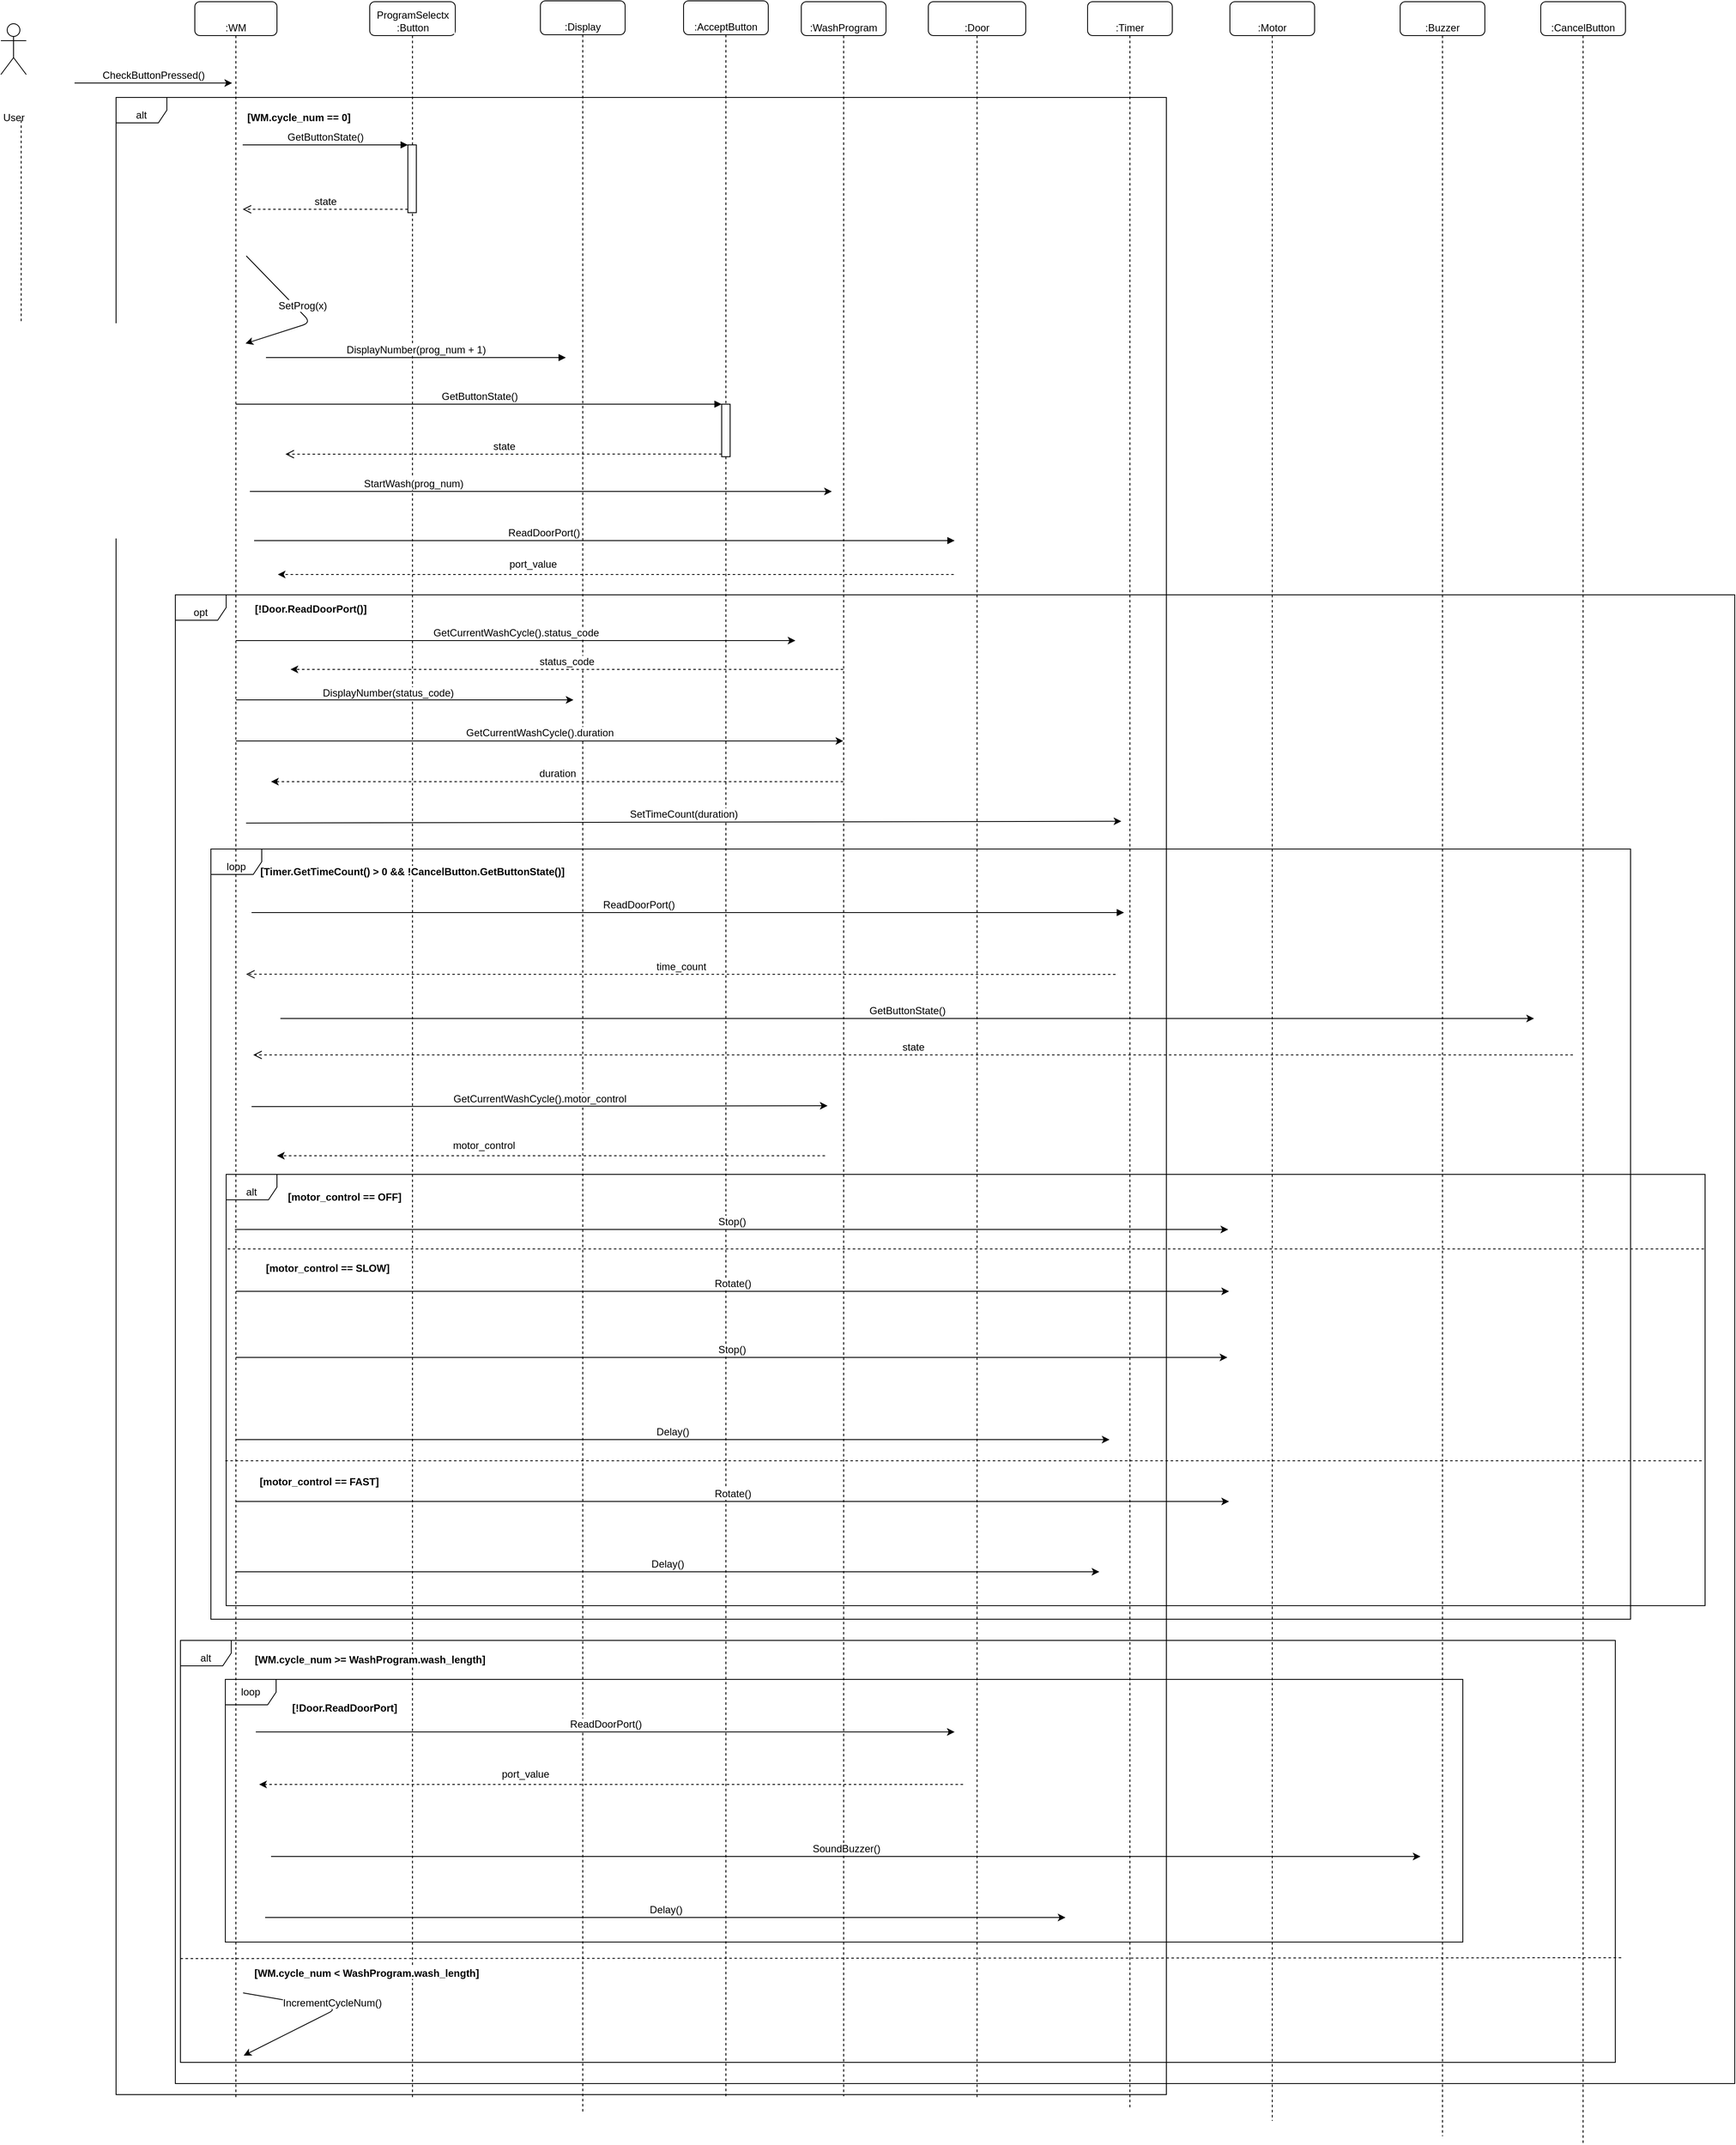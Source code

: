 <mxfile version="12.6.5" type="device"><diagram id="VXlA6P86p4Uc87LVZ5O0" name="Page-1"><mxGraphModel dx="2080" dy="803" grid="1" gridSize="10" guides="1" tooltips="1" connect="1" arrows="1" fold="1" page="0" pageScale="1" pageWidth="827" pageHeight="1169" math="0" shadow="0"><root><mxCell id="0"/><mxCell id="1" parent="0"/><mxCell id="SMiEbMXJktGp_9meGiht-60" value="opt" style="shape=umlFrame;whiteSpace=wrap;html=1;fontFamily=Helvetica;fontSize=12;labelBackgroundColor=#ffffff;verticalAlign=bottom;" parent="1" vertex="1"><mxGeometry x="-50" y="780" width="1841" height="1757" as="geometry"/></mxCell><mxCell id="SMiEbMXJktGp_9meGiht-64" value="loop" style="shape=umlFrame;whiteSpace=wrap;html=1;fontFamily=Helvetica;fontSize=12;labelBackgroundColor=#ffffff;verticalAlign=bottom;" parent="1" vertex="1"><mxGeometry x="-8" y="1080" width="1676" height="909" as="geometry"/></mxCell><mxCell id="SMiEbMXJktGp_9meGiht-71" value="alt" style="shape=umlFrame;whiteSpace=wrap;html=1;fontFamily=Helvetica;fontSize=12;labelBackgroundColor=#ffffff;verticalAlign=bottom;" parent="1" vertex="1"><mxGeometry x="10" y="1464" width="1746" height="509" as="geometry"/></mxCell><mxCell id="SMiEbMXJktGp_9meGiht-75" value="alt" style="shape=umlFrame;whiteSpace=wrap;html=1;fontFamily=Helvetica;fontSize=12;labelBackgroundColor=#ffffff;verticalAlign=bottom;" parent="1" vertex="1"><mxGeometry x="-44" y="2014" width="1694" height="498" as="geometry"/></mxCell><mxCell id="uc8zEQY_luUGWTNDWqkf-4" value="loop" style="shape=umlFrame;whiteSpace=wrap;html=1;labelBackgroundColor=#ffffff;fontFamily=Helvetica;fontSize=12;" vertex="1" parent="1"><mxGeometry x="9" y="2060" width="1461" height="310" as="geometry"/></mxCell><mxCell id="SMiEbMXJktGp_9meGiht-58" value="alt" style="shape=umlFrame;whiteSpace=wrap;html=1;fontFamily=Helvetica;fontSize=12;labelBackgroundColor=#ffffff;verticalAlign=bottom;" parent="1" vertex="1"><mxGeometry x="-120" y="193" width="1240" height="2357" as="geometry"/></mxCell><mxCell id="19JVNkSysrdfZIYPC2yf-21" value=":WashProgram" style="shape=umlLifeline;perimeter=lifelinePerimeter;whiteSpace=wrap;html=1;container=1;collapsible=0;recursiveResize=0;outlineConnect=0;rounded=1;shadow=0;comic=0;labelBackgroundColor=#ffffff;strokeColor=#000000;strokeWidth=1;fillColor=#FFFFFF;fontFamily=Helvetica;fontSize=12;fontColor=#000000;align=center;verticalAlign=bottom;" parent="1" vertex="1"><mxGeometry x="689" y="80" width="100" height="2472" as="geometry"/></mxCell><mxCell id="19JVNkSysrdfZIYPC2yf-19" value="ProgramSelectx :Button" style="shape=umlLifeline;perimeter=lifelinePerimeter;whiteSpace=wrap;html=1;container=1;collapsible=0;recursiveResize=0;outlineConnect=0;rounded=1;shadow=0;comic=0;labelBackgroundColor=#ffffff;strokeColor=#000000;strokeWidth=1;fillColor=#FFFFFF;fontFamily=Helvetica;fontSize=12;fontColor=#000000;align=center;verticalAlign=bottom;" parent="1" vertex="1"><mxGeometry x="179.5" y="80" width="101" height="2474" as="geometry"/></mxCell><mxCell id="SMiEbMXJktGp_9meGiht-53" value="" style="html=1;points=[];perimeter=orthogonalPerimeter;fontFamily=Helvetica;fontSize=12;labelBackgroundColor=#ffffff;verticalAlign=bottom;" parent="19JVNkSysrdfZIYPC2yf-19" vertex="1"><mxGeometry x="45" y="169" width="10" height="80" as="geometry"/></mxCell><mxCell id="19JVNkSysrdfZIYPC2yf-23" value=":Door" style="shape=umlLifeline;perimeter=lifelinePerimeter;whiteSpace=wrap;html=1;container=1;collapsible=0;recursiveResize=0;outlineConnect=0;rounded=1;shadow=0;comic=0;labelBackgroundColor=#ffffff;strokeColor=#000000;strokeWidth=1;fillColor=#FFFFFF;fontFamily=Helvetica;fontSize=12;fontColor=#000000;align=center;verticalAlign=bottom;" parent="1" vertex="1"><mxGeometry x="839" y="80" width="115" height="2476" as="geometry"/></mxCell><mxCell id="19JVNkSysrdfZIYPC2yf-29" value=":Timer" style="shape=umlLifeline;perimeter=lifelinePerimeter;whiteSpace=wrap;html=1;container=1;collapsible=0;recursiveResize=0;outlineConnect=0;rounded=1;shadow=0;comic=0;labelBackgroundColor=#ffffff;strokeColor=#000000;strokeWidth=1;fillColor=#FFFFFF;fontFamily=Helvetica;fontSize=12;fontColor=#000000;align=center;verticalAlign=bottom;" parent="1" vertex="1"><mxGeometry x="1027" y="80" width="100" height="2486" as="geometry"/></mxCell><mxCell id="19JVNkSysrdfZIYPC2yf-37" value=":AcceptButton" style="shape=umlLifeline;perimeter=lifelinePerimeter;whiteSpace=wrap;html=1;container=1;collapsible=0;recursiveResize=0;outlineConnect=0;rounded=1;shadow=0;comic=0;labelBackgroundColor=#ffffff;strokeColor=#000000;strokeWidth=1;fillColor=#FFFFFF;fontFamily=Helvetica;fontSize=12;fontColor=#000000;align=center;verticalAlign=bottom;" parent="1" vertex="1"><mxGeometry x="550" y="79" width="100" height="2475" as="geometry"/></mxCell><mxCell id="SMiEbMXJktGp_9meGiht-50" value="" style="html=1;points=[];perimeter=orthogonalPerimeter;fontFamily=Helvetica;fontSize=12;labelBackgroundColor=#ffffff;verticalAlign=bottom;" parent="19JVNkSysrdfZIYPC2yf-37" vertex="1"><mxGeometry x="45" y="476" width="10" height="62" as="geometry"/></mxCell><mxCell id="19JVNkSysrdfZIYPC2yf-24" value=":Buzzer" style="shape=umlLifeline;perimeter=lifelinePerimeter;whiteSpace=wrap;html=1;container=1;collapsible=0;recursiveResize=0;outlineConnect=0;rounded=1;shadow=0;comic=0;labelBackgroundColor=#ffffff;strokeColor=#000000;strokeWidth=1;fillColor=#FFFFFF;fontFamily=Helvetica;fontSize=12;fontColor=#000000;align=center;verticalAlign=bottom;" parent="1" vertex="1"><mxGeometry x="1396" y="80" width="100" height="2519" as="geometry"/></mxCell><mxCell id="rED3IpjO8I0-S4pOyyAe-1" value=":CancelButton" style="shape=umlLifeline;perimeter=lifelinePerimeter;whiteSpace=wrap;html=1;container=1;collapsible=0;recursiveResize=0;outlineConnect=0;rounded=1;shadow=0;comic=0;labelBackgroundColor=#ffffff;strokeColor=#000000;strokeWidth=1;fillColor=#FFFFFF;fontFamily=Helvetica;fontSize=12;fontColor=#000000;align=center;verticalAlign=bottom;" parent="1" vertex="1"><mxGeometry x="1562" y="80" width="100" height="2528" as="geometry"/></mxCell><mxCell id="3bZ2te89pyjn0eMqQC7t-1" value="User" style="shape=umlActor;verticalLabelPosition=bottom;labelBackgroundColor=#ffffff;verticalAlign=bottom;html=1;fontSize=12;fontFamily=Helvetica;" parent="1" vertex="1"><mxGeometry x="-256" y="106" width="30" height="60" as="geometry"/></mxCell><mxCell id="3bZ2te89pyjn0eMqQC7t-2" value="" style="endArrow=none;dashed=1;html=1;fontSize=12;fontFamily=Helvetica;labelBackgroundColor=#ffffff;verticalAlign=bottom;" parent="1" edge="1"><mxGeometry width="50" height="50" relative="1" as="geometry"><mxPoint x="-232" y="1267" as="sourcePoint"/><mxPoint x="-232" y="217" as="targetPoint"/></mxGeometry></mxCell><mxCell id="19JVNkSysrdfZIYPC2yf-27" value=":Display" style="shape=umlLifeline;perimeter=lifelinePerimeter;whiteSpace=wrap;html=1;container=1;collapsible=0;recursiveResize=0;outlineConnect=0;rounded=1;shadow=0;comic=0;labelBackgroundColor=#ffffff;strokeColor=#000000;strokeWidth=1;fillColor=#FFFFFF;fontFamily=Helvetica;fontSize=12;fontColor=#000000;align=center;verticalAlign=bottom;" parent="1" vertex="1"><mxGeometry x="381" y="79" width="100" height="2493" as="geometry"/></mxCell><mxCell id="SMiEbMXJktGp_9meGiht-10" value=":Motor" style="shape=umlLifeline;perimeter=lifelinePerimeter;whiteSpace=wrap;html=1;container=1;collapsible=0;recursiveResize=0;outlineConnect=0;rounded=1;shadow=0;comic=0;labelBackgroundColor=#ffffff;strokeColor=#000000;strokeWidth=1;fillColor=#FFFFFF;fontFamily=Helvetica;fontSize=12;fontColor=#000000;align=center;verticalAlign=bottom;" parent="1" vertex="1"><mxGeometry x="1195" y="80" width="100" height="2501" as="geometry"/></mxCell><mxCell id="SMiEbMXJktGp_9meGiht-12" value=":WM" style="shape=umlLifeline;perimeter=lifelinePerimeter;whiteSpace=wrap;html=1;container=1;collapsible=0;recursiveResize=0;outlineConnect=0;rounded=1;shadow=0;comic=0;labelBackgroundColor=#ffffff;strokeColor=#000000;strokeWidth=1;fillColor=#FFFFFF;fontFamily=Helvetica;fontSize=12;fontColor=#000000;align=center;verticalAlign=bottom;" parent="1" vertex="1"><mxGeometry x="-27" y="80" width="97" height="2474" as="geometry"/></mxCell><mxCell id="SMiEbMXJktGp_9meGiht-13" value="CheckButtonPressed()" style="endArrow=classic;html=1;fontFamily=Helvetica;fontSize=12;labelBackgroundColor=#ffffff;verticalAlign=bottom;" parent="1" edge="1"><mxGeometry width="50" height="50" relative="1" as="geometry"><mxPoint x="-169" y="176" as="sourcePoint"/><mxPoint x="17" y="176" as="targetPoint"/></mxGeometry></mxCell><mxCell id="SMiEbMXJktGp_9meGiht-21" value="StartWash(prog_num)" style="edgeStyle=orthogonalEdgeStyle;rounded=0;orthogonalLoop=1;jettySize=auto;html=1;fontFamily=Helvetica;fontSize=12;labelBackgroundColor=#ffffff;verticalAlign=bottom;" parent="1" edge="1"><mxGeometry x="-0.355" relative="1" as="geometry"><mxPoint x="80" y="658" as="sourcePoint"/><mxPoint x="725" y="658" as="targetPoint"/><Array as="points"><mxPoint x="38" y="658"/></Array><mxPoint as="offset"/></mxGeometry></mxCell><mxCell id="SMiEbMXJktGp_9meGiht-22" value="GetCurrentWashCycle().status_code" style="endArrow=classic;html=1;fontFamily=Helvetica;fontSize=12;labelBackgroundColor=#ffffff;verticalAlign=bottom;" parent="1" edge="1" source="SMiEbMXJktGp_9meGiht-12"><mxGeometry width="50" height="50" relative="1" as="geometry"><mxPoint x="79" y="834" as="sourcePoint"/><mxPoint x="682" y="834" as="targetPoint"/></mxGeometry></mxCell><mxCell id="SMiEbMXJktGp_9meGiht-23" value="DisplayNumber(status_code)" style="endArrow=classic;html=1;fontFamily=Helvetica;fontSize=12;labelBackgroundColor=#ffffff;verticalAlign=bottom;" parent="1" edge="1" source="SMiEbMXJktGp_9meGiht-12"><mxGeometry x="-0.098" y="-1" width="50" height="50" relative="1" as="geometry"><mxPoint x="31.567" y="902.954" as="sourcePoint"/><mxPoint x="420" y="904" as="targetPoint"/><Array as="points"/><mxPoint as="offset"/></mxGeometry></mxCell><mxCell id="SMiEbMXJktGp_9meGiht-24" value="SetTimeCount(duration)" style="endArrow=classic;html=1;entryX=-0.619;entryY=0.525;entryDx=0;entryDy=0;entryPerimeter=0;exitX=1.306;exitY=0.702;exitDx=0;exitDy=0;exitPerimeter=0;fontFamily=Helvetica;fontSize=12;labelBackgroundColor=#ffffff;verticalAlign=bottom;" parent="1" edge="1"><mxGeometry width="50" height="50" relative="1" as="geometry"><mxPoint x="33.478" y="1049.362" as="sourcePoint"/><mxPoint x="1066.81" y="1047.275" as="targetPoint"/></mxGeometry></mxCell><mxCell id="SMiEbMXJktGp_9meGiht-27" value="port_value" style="endArrow=classic;html=1;dashed=1;fontFamily=Helvetica;fontSize=12;labelBackgroundColor=#ffffff;verticalAlign=bottom;" parent="1" edge="1"><mxGeometry x="0.246" y="-3" width="50" height="50" relative="1" as="geometry"><mxPoint x="869" y="756" as="sourcePoint"/><mxPoint x="71" y="756" as="targetPoint"/><mxPoint as="offset"/></mxGeometry></mxCell><mxCell id="SMiEbMXJktGp_9meGiht-28" value="status_code" style="endArrow=classic;html=1;dashed=1;fontFamily=Helvetica;fontSize=12;labelBackgroundColor=#ffffff;verticalAlign=bottom;" parent="1" edge="1" source="19JVNkSysrdfZIYPC2yf-21"><mxGeometry width="50" height="50" relative="1" as="geometry"><mxPoint x="681" y="868" as="sourcePoint"/><mxPoint x="86" y="868" as="targetPoint"/></mxGeometry></mxCell><mxCell id="SMiEbMXJktGp_9meGiht-29" value="GetCurrentWashCycle().duration" style="endArrow=classic;html=1;fontFamily=Helvetica;fontSize=12;labelBackgroundColor=#ffffff;verticalAlign=bottom;" parent="1" edge="1" source="SMiEbMXJktGp_9meGiht-12"><mxGeometry width="50" height="50" relative="1" as="geometry"><mxPoint x="63.0" y="952.45" as="sourcePoint"/><mxPoint x="738.5" y="952.45" as="targetPoint"/></mxGeometry></mxCell><mxCell id="SMiEbMXJktGp_9meGiht-30" value="duration" style="endArrow=classic;html=1;dashed=1;fontFamily=Helvetica;fontSize=12;labelBackgroundColor=#ffffff;verticalAlign=bottom;" parent="1" edge="1" source="19JVNkSysrdfZIYPC2yf-21"><mxGeometry width="50" height="50" relative="1" as="geometry"><mxPoint x="711" y="1000" as="sourcePoint"/><mxPoint x="63" y="1000.45" as="targetPoint"/></mxGeometry></mxCell><mxCell id="SMiEbMXJktGp_9meGiht-33" value="GetButtonState()" style="endArrow=classic;html=1;fontFamily=Helvetica;fontSize=12;labelBackgroundColor=#ffffff;verticalAlign=bottom;" parent="1" edge="1"><mxGeometry width="50" height="50" relative="1" as="geometry"><mxPoint x="74" y="1280" as="sourcePoint"/><mxPoint x="1554" y="1280" as="targetPoint"/></mxGeometry></mxCell><mxCell id="SMiEbMXJktGp_9meGiht-34" value="GetCurrentWashCycle().motor_control" style="endArrow=classic;html=1;fontFamily=Helvetica;fontSize=12;labelBackgroundColor=#ffffff;verticalAlign=bottom;" parent="1" edge="1"><mxGeometry width="50" height="50" relative="1" as="geometry"><mxPoint x="40" y="1384" as="sourcePoint"/><mxPoint x="720" y="1383" as="targetPoint"/></mxGeometry></mxCell><mxCell id="SMiEbMXJktGp_9meGiht-35" value="motor_control" style="endArrow=classic;html=1;dashed=1;fontFamily=Helvetica;fontSize=12;labelBackgroundColor=#ffffff;verticalAlign=bottom;" parent="1" edge="1"><mxGeometry x="0.246" y="-3" width="50" height="50" relative="1" as="geometry"><mxPoint x="717" y="1442" as="sourcePoint"/><mxPoint x="70" y="1442" as="targetPoint"/><mxPoint as="offset"/></mxGeometry></mxCell><mxCell id="SMiEbMXJktGp_9meGiht-36" value="Stop()" style="endArrow=classic;html=1;fontFamily=Helvetica;fontSize=12;labelBackgroundColor=#ffffff;verticalAlign=bottom;" parent="1" edge="1"><mxGeometry width="50" height="50" relative="1" as="geometry"><mxPoint x="20.333" y="1529" as="sourcePoint"/><mxPoint x="1193" y="1529" as="targetPoint"/></mxGeometry></mxCell><mxCell id="SMiEbMXJktGp_9meGiht-37" value="Rotate()" style="endArrow=classic;html=1;fontFamily=Helvetica;fontSize=12;labelBackgroundColor=#ffffff;verticalAlign=bottom;" parent="1" edge="1" source="SMiEbMXJktGp_9meGiht-12"><mxGeometry width="50" height="50" relative="1" as="geometry"><mxPoint x="80" y="1602" as="sourcePoint"/><mxPoint x="1194" y="1602" as="targetPoint"/></mxGeometry></mxCell><mxCell id="SMiEbMXJktGp_9meGiht-38" value="Rotate()" style="endArrow=classic;html=1;fontFamily=Helvetica;fontSize=12;labelBackgroundColor=#ffffff;verticalAlign=bottom;" parent="1" edge="1" source="SMiEbMXJktGp_9meGiht-12"><mxGeometry width="50" height="50" relative="1" as="geometry"><mxPoint x="92" y="1850" as="sourcePoint"/><mxPoint x="1194" y="1850" as="targetPoint"/></mxGeometry></mxCell><mxCell id="SMiEbMXJktGp_9meGiht-39" value="Delay()" style="endArrow=classic;html=1;fontFamily=Helvetica;fontSize=12;labelBackgroundColor=#ffffff;verticalAlign=bottom;" parent="1" edge="1"><mxGeometry width="50" height="50" relative="1" as="geometry"><mxPoint x="21.31" y="1933" as="sourcePoint"/><mxPoint x="1040.857" y="1933" as="targetPoint"/></mxGeometry></mxCell><mxCell id="SMiEbMXJktGp_9meGiht-41" value="ReadDoorPort()" style="endArrow=classic;html=1;fontFamily=Helvetica;fontSize=12;labelBackgroundColor=#ffffff;verticalAlign=bottom;" parent="1" edge="1"><mxGeometry width="50" height="50" relative="1" as="geometry"><mxPoint x="45" y="2122" as="sourcePoint"/><mxPoint x="870" y="2122" as="targetPoint"/></mxGeometry></mxCell><mxCell id="SMiEbMXJktGp_9meGiht-42" value="port_value" style="endArrow=classic;html=1;dashed=1;fontFamily=Helvetica;fontSize=12;labelBackgroundColor=#ffffff;verticalAlign=bottom;" parent="1" edge="1"><mxGeometry x="0.246" y="-3" width="50" height="50" relative="1" as="geometry"><mxPoint x="880" y="2184" as="sourcePoint"/><mxPoint x="49" y="2184" as="targetPoint"/><mxPoint as="offset"/></mxGeometry></mxCell><mxCell id="SMiEbMXJktGp_9meGiht-43" value="SoundBuzzer()" style="endArrow=classic;html=1;fontFamily=Helvetica;fontSize=12;labelBackgroundColor=#ffffff;verticalAlign=bottom;" parent="1" edge="1"><mxGeometry width="50" height="50" relative="1" as="geometry"><mxPoint x="63" y="2269" as="sourcePoint"/><mxPoint x="1420" y="2269" as="targetPoint"/></mxGeometry></mxCell><mxCell id="SMiEbMXJktGp_9meGiht-44" value="Delay()" style="endArrow=classic;html=1;fontFamily=Helvetica;fontSize=12;labelBackgroundColor=#ffffff;verticalAlign=bottom;" parent="1" edge="1"><mxGeometry width="50" height="50" relative="1" as="geometry"><mxPoint x="56" y="2341" as="sourcePoint"/><mxPoint x="1000.857" y="2341" as="targetPoint"/></mxGeometry></mxCell><mxCell id="SMiEbMXJktGp_9meGiht-45" value="IncrementCycleNum()" style="endArrow=classic;html=1;fontFamily=Helvetica;fontSize=12;labelBackgroundColor=#ffffff;verticalAlign=bottom;entryX=1.095;entryY=0.985;entryDx=0;entryDy=0;entryPerimeter=0;" parent="1" edge="1"><mxGeometry width="50" height="50" relative="1" as="geometry"><mxPoint x="30" y="2430" as="sourcePoint"/><mxPoint x="30.735" y="2503.94" as="targetPoint"/><Array as="points"><mxPoint x="140" y="2449"/></Array></mxGeometry></mxCell><mxCell id="SMiEbMXJktGp_9meGiht-19" value="ReadDoorPort()" style="html=1;verticalAlign=bottom;endArrow=block;labelBackgroundColor=#ffffff;fontFamily=Helvetica;fontSize=12;edgeStyle=elbowEdgeStyle;elbow=vertical;" parent="1" edge="1"><mxGeometry x="0.129" y="-125" relative="1" as="geometry"><mxPoint x="43" y="716" as="sourcePoint"/><Array as="points"><mxPoint x="510" y="716"/></Array><mxPoint x="870" y="716.0" as="targetPoint"/><mxPoint x="-125" y="-125" as="offset"/></mxGeometry></mxCell><mxCell id="SMiEbMXJktGp_9meGiht-51" value="GetButtonState()" style="html=1;verticalAlign=bottom;endArrow=block;entryX=0;entryY=0;fontFamily=Helvetica;fontSize=12;labelBackgroundColor=#ffffff;" parent="1" target="SMiEbMXJktGp_9meGiht-50" edge="1" source="SMiEbMXJktGp_9meGiht-12"><mxGeometry relative="1" as="geometry"><mxPoint x="82" y="555" as="sourcePoint"/></mxGeometry></mxCell><mxCell id="SMiEbMXJktGp_9meGiht-52" value="state" style="html=1;verticalAlign=bottom;endArrow=open;dashed=1;endSize=8;exitX=0;exitY=0.95;fontFamily=Helvetica;fontSize=12;labelBackgroundColor=#ffffff;" parent="1" source="SMiEbMXJktGp_9meGiht-50" edge="1"><mxGeometry relative="1" as="geometry"><mxPoint x="80" y="614" as="targetPoint"/></mxGeometry></mxCell><mxCell id="SMiEbMXJktGp_9meGiht-54" value="GetButtonState()" style="html=1;verticalAlign=bottom;endArrow=block;entryX=0;entryY=0;fontFamily=Helvetica;fontSize=12;labelBackgroundColor=#ffffff;" parent="1" target="SMiEbMXJktGp_9meGiht-53" edge="1"><mxGeometry relative="1" as="geometry"><mxPoint x="29.5" y="249" as="sourcePoint"/></mxGeometry></mxCell><mxCell id="SMiEbMXJktGp_9meGiht-55" value="state" style="html=1;verticalAlign=bottom;endArrow=open;dashed=1;endSize=8;exitX=0;exitY=0.95;fontFamily=Helvetica;fontSize=12;labelBackgroundColor=#ffffff;" parent="1" source="SMiEbMXJktGp_9meGiht-53" edge="1"><mxGeometry relative="1" as="geometry"><mxPoint x="29.5" y="325" as="targetPoint"/></mxGeometry></mxCell><mxCell id="SMiEbMXJktGp_9meGiht-59" value="[WM.cycle_num == 0]" style="text;align=center;fontStyle=1;verticalAlign=bottom;spacingLeft=3;spacingRight=3;strokeColor=none;rotatable=0;points=[[0,0.5],[1,0.5]];portConstraint=eastwest;fontFamily=Helvetica;fontSize=12;labelBackgroundColor=#ffffff;" parent="1" vertex="1"><mxGeometry x="56" y="200" width="80" height="26" as="geometry"/></mxCell><mxCell id="SMiEbMXJktGp_9meGiht-61" value="[!Door.ReadDoorPort()]" style="text;align=center;fontStyle=1;verticalAlign=bottom;spacingLeft=3;spacingRight=3;strokeColor=none;rotatable=0;points=[[0,0.5],[1,0.5]];portConstraint=eastwest;fontFamily=Helvetica;fontSize=12;labelBackgroundColor=#ffffff;" parent="1" vertex="1"><mxGeometry x="70" y="780" width="80" height="26" as="geometry"/></mxCell><mxCell id="SMiEbMXJktGp_9meGiht-62" value="Stop()" style="endArrow=classic;html=1;fontFamily=Helvetica;fontSize=12;labelBackgroundColor=#ffffff;verticalAlign=bottom;" parent="1" edge="1" source="SMiEbMXJktGp_9meGiht-12"><mxGeometry width="50" height="50" relative="1" as="geometry"><mxPoint x="82.14" y="1680" as="sourcePoint"/><mxPoint x="1192" y="1680" as="targetPoint"/></mxGeometry></mxCell><mxCell id="SMiEbMXJktGp_9meGiht-63" value="Delay()" style="endArrow=classic;html=1;fontFamily=Helvetica;fontSize=12;labelBackgroundColor=#ffffff;verticalAlign=bottom;" parent="1" edge="1" source="SMiEbMXJktGp_9meGiht-12"><mxGeometry width="50" height="50" relative="1" as="geometry"><mxPoint x="108" y="1777" as="sourcePoint"/><mxPoint x="1052.857" y="1777" as="targetPoint"/></mxGeometry></mxCell><mxCell id="SMiEbMXJktGp_9meGiht-49" value="DisplayNumber(prog_num + 1)" style="html=1;verticalAlign=bottom;endArrow=block;fontFamily=Helvetica;fontSize=12;labelBackgroundColor=#ffffff;" parent="1" edge="1"><mxGeometry width="80" relative="1" as="geometry"><mxPoint x="57" y="500" as="sourcePoint"/><mxPoint x="411" y="500" as="targetPoint"/></mxGeometry></mxCell><mxCell id="SMiEbMXJktGp_9meGiht-46" value="SetProg(x)" style="endArrow=classic;html=1;exitX=1.325;exitY=0.121;exitDx=0;exitDy=0;exitPerimeter=0;entryX=1.265;entryY=0.194;entryDx=0;entryDy=0;entryPerimeter=0;fontFamily=Helvetica;fontSize=12;labelBackgroundColor=#ffffff;verticalAlign=bottom;" parent="1" edge="1"><mxGeometry width="50" height="50" relative="1" as="geometry"><mxPoint x="33.725" y="379.996" as="sourcePoint"/><mxPoint x="32.945" y="483.364" as="targetPoint"/><Array as="points"><mxPoint x="110" y="458.66"/></Array></mxGeometry></mxCell><mxCell id="SMiEbMXJktGp_9meGiht-65" value="[Timer.GetTimeCount() &gt; 0 &amp;&amp; !CancelButton.GetButtonState()]" style="text;align=center;fontStyle=1;verticalAlign=bottom;spacingLeft=3;spacingRight=3;strokeColor=none;rotatable=0;points=[[0,0.5],[1,0.5]];portConstraint=eastwest;fontFamily=Helvetica;fontSize=12;labelBackgroundColor=#ffffff;" parent="1" vertex="1"><mxGeometry x="190" y="1090" width="80" height="26" as="geometry"/></mxCell><mxCell id="SMiEbMXJktGp_9meGiht-69" value="time_count" style="html=1;verticalAlign=bottom;endArrow=open;dashed=1;endSize=8;entryX=1.313;entryY=0.687;entryDx=0;entryDy=0;entryPerimeter=0;fontFamily=Helvetica;fontSize=12;labelBackgroundColor=#ffffff;" parent="1" edge="1"><mxGeometry relative="1" as="geometry"><mxPoint x="1060" y="1228" as="sourcePoint"/><mxPoint x="33.569" y="1227.792" as="targetPoint"/></mxGeometry></mxCell><mxCell id="SMiEbMXJktGp_9meGiht-70" value="state" style="html=1;verticalAlign=bottom;endArrow=open;dashed=1;endSize=8;entryX=1.313;entryY=0.687;entryDx=0;entryDy=0;entryPerimeter=0;fontFamily=Helvetica;fontSize=12;labelBackgroundColor=#ffffff;" parent="1" edge="1"><mxGeometry relative="1" as="geometry"><mxPoint x="1600" y="1323" as="sourcePoint"/><mxPoint x="41.999" y="1323.002" as="targetPoint"/></mxGeometry></mxCell><mxCell id="SMiEbMXJktGp_9meGiht-72" value="[motor_control == OFF]" style="text;align=center;fontStyle=1;verticalAlign=bottom;spacingLeft=3;spacingRight=3;strokeColor=none;rotatable=0;points=[[0,0.5],[1,0.5]];portConstraint=eastwest;fontFamily=Helvetica;fontSize=12;labelBackgroundColor=#ffffff;" parent="1" vertex="1"><mxGeometry x="110" y="1474" width="80" height="26" as="geometry"/></mxCell><mxCell id="SMiEbMXJktGp_9meGiht-73" value="[motor_control == SLOW]" style="text;align=center;fontStyle=1;verticalAlign=bottom;spacingLeft=3;spacingRight=3;strokeColor=none;rotatable=0;points=[[0,0.5],[1,0.5]];portConstraint=eastwest;fontFamily=Helvetica;fontSize=12;labelBackgroundColor=#ffffff;" parent="1" vertex="1"><mxGeometry x="90" y="1558" width="80" height="26" as="geometry"/></mxCell><mxCell id="SMiEbMXJktGp_9meGiht-74" value="[motor_control == FAST]" style="text;align=center;fontStyle=1;verticalAlign=bottom;spacingLeft=3;spacingRight=3;strokeColor=none;rotatable=0;points=[[0,0.5],[1,0.5]];portConstraint=eastwest;fontFamily=Helvetica;fontSize=12;labelBackgroundColor=#ffffff;" parent="1" vertex="1"><mxGeometry x="80" y="1810" width="80" height="26" as="geometry"/></mxCell><mxCell id="SMiEbMXJktGp_9meGiht-77" value="[WM.cycle_num &lt; WashProgram.wash_length]" style="text;align=center;fontStyle=1;verticalAlign=bottom;spacingLeft=3;spacingRight=3;strokeColor=none;rotatable=0;points=[[0,0.5],[1,0.5]];portConstraint=eastwest;fontFamily=Helvetica;fontSize=12;labelBackgroundColor=#ffffff;" parent="1" vertex="1"><mxGeometry x="136" y="2390" width="80" height="26" as="geometry"/></mxCell><mxCell id="uc8zEQY_luUGWTNDWqkf-3" value="ReadDoorPort()" style="html=1;verticalAlign=bottom;endArrow=block;labelBackgroundColor=#ffffff;fontFamily=Helvetica;fontSize=12;edgeStyle=elbowEdgeStyle;elbow=vertical;entryX=-0.2;entryY=0.584;entryDx=0;entryDy=0;entryPerimeter=0;" edge="1" parent="1"><mxGeometry x="0.129" y="-125" relative="1" as="geometry"><mxPoint x="40" y="1155" as="sourcePoint"/><Array as="points"><mxPoint x="507" y="1155"/></Array><mxPoint x="1070" y="1154.792" as="targetPoint"/><mxPoint x="-125" y="-125" as="offset"/></mxGeometry></mxCell><mxCell id="SMiEbMXJktGp_9meGiht-76" value="[WM.cycle_num &gt;= WashProgram.wash_length]" style="text;align=center;fontStyle=1;verticalAlign=bottom;spacingLeft=3;spacingRight=3;strokeColor=none;rotatable=0;points=[[0,0.5],[1,0.5]];portConstraint=eastwest;fontFamily=Helvetica;fontSize=12;labelBackgroundColor=#ffffff;" parent="1" vertex="1"><mxGeometry x="140" y="2020" width="80" height="26" as="geometry"/></mxCell><mxCell id="uc8zEQY_luUGWTNDWqkf-5" value="[!Door.ReadDoorPort]" style="text;align=center;fontStyle=1;verticalAlign=middle;spacingLeft=3;spacingRight=3;strokeColor=none;rotatable=0;points=[[0,0.5],[1,0.5]];portConstraint=eastwest;labelBackgroundColor=#ffffff;fontFamily=Helvetica;fontSize=12;" vertex="1" parent="1"><mxGeometry x="110" y="2080" width="80" height="26" as="geometry"/></mxCell><mxCell id="uc8zEQY_luUGWTNDWqkf-7" value="" style="endArrow=none;dashed=1;html=1;labelBackgroundColor=#ffffff;fontFamily=Helvetica;fontSize=12;exitX=0;exitY=0.754;exitDx=0;exitDy=0;exitPerimeter=0;entryX=1.005;entryY=0.752;entryDx=0;entryDy=0;entryPerimeter=0;" edge="1" parent="1" source="SMiEbMXJktGp_9meGiht-75" target="SMiEbMXJktGp_9meGiht-75"><mxGeometry width="50" height="50" relative="1" as="geometry"><mxPoint x="-30" y="2420" as="sourcePoint"/><mxPoint x="20" y="2370" as="targetPoint"/></mxGeometry></mxCell><mxCell id="uc8zEQY_luUGWTNDWqkf-8" value="" style="endArrow=none;dashed=1;html=1;labelBackgroundColor=#ffffff;fontFamily=Helvetica;fontSize=12;exitX=0.001;exitY=0.173;exitDx=0;exitDy=0;exitPerimeter=0;entryX=1.001;entryY=0.173;entryDx=0;entryDy=0;entryPerimeter=0;" edge="1" parent="1" source="SMiEbMXJktGp_9meGiht-71" target="SMiEbMXJktGp_9meGiht-71"><mxGeometry width="50" height="50" relative="1" as="geometry"><mxPoint x="22" y="1550" as="sourcePoint"/><mxPoint x="160" y="1550" as="targetPoint"/></mxGeometry></mxCell><mxCell id="uc8zEQY_luUGWTNDWqkf-9" value="" style="endArrow=none;dashed=1;html=1;labelBackgroundColor=#ffffff;fontFamily=Helvetica;fontSize=12;exitX=0.001;exitY=0.173;exitDx=0;exitDy=0;exitPerimeter=0;entryX=1.001;entryY=0.173;entryDx=0;entryDy=0;entryPerimeter=0;" edge="1" parent="1"><mxGeometry width="50" height="50" relative="1" as="geometry"><mxPoint x="8.996" y="1801.997" as="sourcePoint"/><mxPoint x="1754.996" y="1801.997" as="targetPoint"/></mxGeometry></mxCell></root></mxGraphModel></diagram></mxfile>